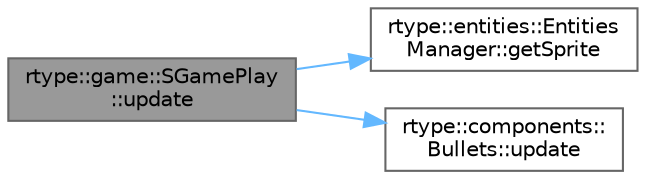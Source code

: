digraph "rtype::game::SGamePlay::update"
{
 // LATEX_PDF_SIZE
  bgcolor="transparent";
  edge [fontname=Helvetica,fontsize=10,labelfontname=Helvetica,labelfontsize=10];
  node [fontname=Helvetica,fontsize=10,shape=box,height=0.2,width=0.4];
  rankdir="LR";
  Node1 [label="rtype::game::SGamePlay\l::update",height=0.2,width=0.4,color="gray40", fillcolor="grey60", style="filled", fontcolor="black",tooltip="Update the game state."];
  Node1 -> Node2 [color="steelblue1",style="solid"];
  Node2 [label="rtype::entities::Entities\lManager::getSprite",height=0.2,width=0.4,color="grey40", fillcolor="white", style="filled",URL="$classrtype_1_1entities_1_1EntitiesManager.html#ad8f4837cb81e312fb190f5cd4ec00a88",tooltip="This function is used to get the sprite of an entity."];
  Node1 -> Node3 [color="steelblue1",style="solid"];
  Node3 [label="rtype::components::\lBullets::update",height=0.2,width=0.4,color="grey40", fillcolor="white", style="filled",URL="$classrtype_1_1components_1_1Bullets.html#aa3ee2b45a6c28fb0102967a18146ab8e",tooltip="Function to update the bullet."];
}
